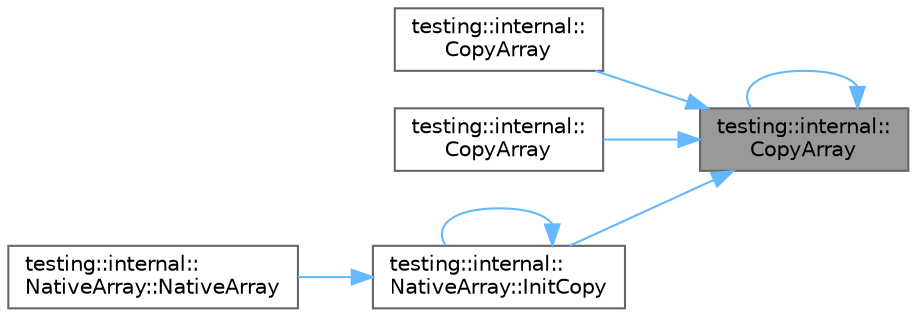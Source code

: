 digraph "testing::internal::CopyArray"
{
 // LATEX_PDF_SIZE
  bgcolor="transparent";
  edge [fontname=Helvetica,fontsize=10,labelfontname=Helvetica,labelfontsize=10];
  node [fontname=Helvetica,fontsize=10,shape=box,height=0.2,width=0.4];
  rankdir="RL";
  Node1 [id="Node000001",label="testing::internal::\lCopyArray",height=0.2,width=0.4,color="gray40", fillcolor="grey60", style="filled", fontcolor="black",tooltip=" "];
  Node1 -> Node2 [id="edge1_Node000001_Node000002",dir="back",color="steelblue1",style="solid",tooltip=" "];
  Node2 [id="Node000002",label="testing::internal::\lCopyArray",height=0.2,width=0.4,color="grey40", fillcolor="white", style="filled",URL="$namespacetesting_1_1internal.html#a84d0e746ba0827cc52b53d22000de0e8",tooltip=" "];
  Node1 -> Node1 [id="edge2_Node000001_Node000001",dir="back",color="steelblue1",style="solid",tooltip=" "];
  Node1 -> Node3 [id="edge3_Node000001_Node000003",dir="back",color="steelblue1",style="solid",tooltip=" "];
  Node3 [id="Node000003",label="testing::internal::\lCopyArray",height=0.2,width=0.4,color="grey40", fillcolor="white", style="filled",URL="$namespacetesting_1_1internal.html#a1e7ae855686720615dcd5754c8181c62",tooltip=" "];
  Node1 -> Node4 [id="edge4_Node000001_Node000004",dir="back",color="steelblue1",style="solid",tooltip=" "];
  Node4 [id="Node000004",label="testing::internal::\lNativeArray::InitCopy",height=0.2,width=0.4,color="grey40", fillcolor="white", style="filled",URL="$classtesting_1_1internal_1_1_native_array.html#a8c0069cc09f559785fe4923fc118056f",tooltip=" "];
  Node4 -> Node4 [id="edge5_Node000004_Node000004",dir="back",color="steelblue1",style="solid",tooltip=" "];
  Node4 -> Node5 [id="edge6_Node000004_Node000005",dir="back",color="steelblue1",style="solid",tooltip=" "];
  Node5 [id="Node000005",label="testing::internal::\lNativeArray::NativeArray",height=0.2,width=0.4,color="grey40", fillcolor="white", style="filled",URL="$classtesting_1_1internal_1_1_native_array.html#ac184ee5741af5be3402213819c834405",tooltip=" "];
}
